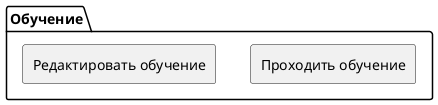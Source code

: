 @startuml
package "Обучение" as Learn {
    rectangle "Проходить обучение"
    rectangle "Редактировать обучение"
}
@enduml
